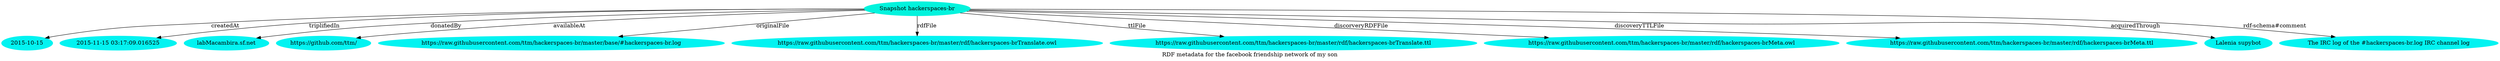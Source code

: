digraph  {
	graph [label="RDF metadata for the facebook friendship network of my son"];
	node [label="\N"];
	"Snapshot hackerspaces-br"	 [color="#02F3DD",
		style=filled];
	1459455	 [color="#02F3F1",
		label="2015-10-15",
		style=filled];
	"Snapshot hackerspaces-br" -> 1459455	 [label=createdAt];
	1459456	 [color="#02F3F1",
		label="2015-11-15 03:17:09.016525",
		style=filled];
	"Snapshot hackerspaces-br" -> 1459456	 [label=triplifiedIn];
	1459457	 [color="#02F3F1",
		label="labMacambira.sf.net",
		style=filled];
	"Snapshot hackerspaces-br" -> 1459457	 [label=donatedBy];
	1459458	 [color="#02F3F1",
		label="https://github.com/ttm/",
		style=filled];
	"Snapshot hackerspaces-br" -> 1459458	 [label=availableAt];
	1459459	 [color="#02F3F1",
		label="https://raw.githubusercontent.com/ttm/hackerspaces-br/master/base/#hackerspaces-br.log",
		style=filled];
	"Snapshot hackerspaces-br" -> 1459459	 [label=originalFile];
	1459460	 [color="#02F3F1",
		label="https://raw.githubusercontent.com/ttm/hackerspaces-br/master/rdf/hackerspaces-brTranslate.owl",
		style=filled];
	"Snapshot hackerspaces-br" -> 1459460	 [label=rdfFile];
	1459461	 [color="#02F3F1",
		label="https://raw.githubusercontent.com/ttm/hackerspaces-br/master/rdf/hackerspaces-brTranslate.ttl",
		style=filled];
	"Snapshot hackerspaces-br" -> 1459461	 [label=ttlFile];
	1459462	 [color="#02F3F1",
		label="https://raw.githubusercontent.com/ttm/hackerspaces-br/master/rdf/hackerspaces-brMeta.owl",
		style=filled];
	"Snapshot hackerspaces-br" -> 1459462	 [label=discorveryRDFFile];
	1459463	 [color="#02F3F1",
		label="https://raw.githubusercontent.com/ttm/hackerspaces-br/master/rdf/hackerspaces-brMeta.ttl",
		style=filled];
	"Snapshot hackerspaces-br" -> 1459463	 [label=discoveryTTLFile];
	1459464	 [color="#02F3F1",
		label="Lalenia supybot",
		style=filled];
	"Snapshot hackerspaces-br" -> 1459464	 [label=acquiredThrough];
	1459465	 [color="#02F3F1",
		label="The IRC log of the #hackerspaces-br.log IRC channel log",
		style=filled];
	"Snapshot hackerspaces-br" -> 1459465	 [label="rdf-schema#comment"];
}
